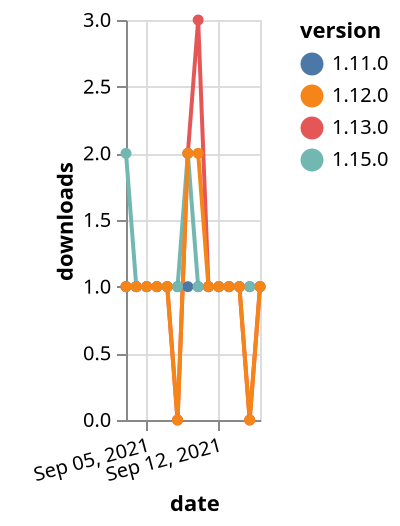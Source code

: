 {"$schema": "https://vega.github.io/schema/vega-lite/v5.json", "description": "A simple bar chart with embedded data.", "data": {"values": [{"date": "2021-09-03", "total": 218, "delta": 1, "version": "1.11.0"}, {"date": "2021-09-04", "total": 219, "delta": 1, "version": "1.11.0"}, {"date": "2021-09-05", "total": 220, "delta": 1, "version": "1.11.0"}, {"date": "2021-09-06", "total": 221, "delta": 1, "version": "1.11.0"}, {"date": "2021-09-07", "total": 222, "delta": 1, "version": "1.11.0"}, {"date": "2021-09-08", "total": 223, "delta": 1, "version": "1.11.0"}, {"date": "2021-09-09", "total": 224, "delta": 1, "version": "1.11.0"}, {"date": "2021-09-10", "total": 225, "delta": 1, "version": "1.11.0"}, {"date": "2021-09-11", "total": 226, "delta": 1, "version": "1.11.0"}, {"date": "2021-09-12", "total": 227, "delta": 1, "version": "1.11.0"}, {"date": "2021-09-13", "total": 228, "delta": 1, "version": "1.11.0"}, {"date": "2021-09-14", "total": 229, "delta": 1, "version": "1.11.0"}, {"date": "2021-09-15", "total": 230, "delta": 1, "version": "1.11.0"}, {"date": "2021-09-16", "total": 231, "delta": 1, "version": "1.11.0"}, {"date": "2021-09-03", "total": 289, "delta": 1, "version": "1.13.0"}, {"date": "2021-09-04", "total": 290, "delta": 1, "version": "1.13.0"}, {"date": "2021-09-05", "total": 291, "delta": 1, "version": "1.13.0"}, {"date": "2021-09-06", "total": 292, "delta": 1, "version": "1.13.0"}, {"date": "2021-09-07", "total": 293, "delta": 1, "version": "1.13.0"}, {"date": "2021-09-08", "total": 293, "delta": 0, "version": "1.13.0"}, {"date": "2021-09-09", "total": 295, "delta": 2, "version": "1.13.0"}, {"date": "2021-09-10", "total": 298, "delta": 3, "version": "1.13.0"}, {"date": "2021-09-11", "total": 299, "delta": 1, "version": "1.13.0"}, {"date": "2021-09-12", "total": 300, "delta": 1, "version": "1.13.0"}, {"date": "2021-09-13", "total": 301, "delta": 1, "version": "1.13.0"}, {"date": "2021-09-14", "total": 302, "delta": 1, "version": "1.13.0"}, {"date": "2021-09-15", "total": 302, "delta": 0, "version": "1.13.0"}, {"date": "2021-09-16", "total": 303, "delta": 1, "version": "1.13.0"}, {"date": "2021-09-03", "total": 109, "delta": 2, "version": "1.15.0"}, {"date": "2021-09-04", "total": 110, "delta": 1, "version": "1.15.0"}, {"date": "2021-09-05", "total": 111, "delta": 1, "version": "1.15.0"}, {"date": "2021-09-06", "total": 112, "delta": 1, "version": "1.15.0"}, {"date": "2021-09-07", "total": 113, "delta": 1, "version": "1.15.0"}, {"date": "2021-09-08", "total": 114, "delta": 1, "version": "1.15.0"}, {"date": "2021-09-09", "total": 116, "delta": 2, "version": "1.15.0"}, {"date": "2021-09-10", "total": 117, "delta": 1, "version": "1.15.0"}, {"date": "2021-09-11", "total": 118, "delta": 1, "version": "1.15.0"}, {"date": "2021-09-12", "total": 119, "delta": 1, "version": "1.15.0"}, {"date": "2021-09-13", "total": 120, "delta": 1, "version": "1.15.0"}, {"date": "2021-09-14", "total": 121, "delta": 1, "version": "1.15.0"}, {"date": "2021-09-15", "total": 122, "delta": 1, "version": "1.15.0"}, {"date": "2021-09-16", "total": 123, "delta": 1, "version": "1.15.0"}, {"date": "2021-09-03", "total": 172, "delta": 1, "version": "1.12.0"}, {"date": "2021-09-04", "total": 173, "delta": 1, "version": "1.12.0"}, {"date": "2021-09-05", "total": 174, "delta": 1, "version": "1.12.0"}, {"date": "2021-09-06", "total": 175, "delta": 1, "version": "1.12.0"}, {"date": "2021-09-07", "total": 176, "delta": 1, "version": "1.12.0"}, {"date": "2021-09-08", "total": 176, "delta": 0, "version": "1.12.0"}, {"date": "2021-09-09", "total": 178, "delta": 2, "version": "1.12.0"}, {"date": "2021-09-10", "total": 180, "delta": 2, "version": "1.12.0"}, {"date": "2021-09-11", "total": 181, "delta": 1, "version": "1.12.0"}, {"date": "2021-09-12", "total": 182, "delta": 1, "version": "1.12.0"}, {"date": "2021-09-13", "total": 183, "delta": 1, "version": "1.12.0"}, {"date": "2021-09-14", "total": 184, "delta": 1, "version": "1.12.0"}, {"date": "2021-09-15", "total": 184, "delta": 0, "version": "1.12.0"}, {"date": "2021-09-16", "total": 185, "delta": 1, "version": "1.12.0"}]}, "width": "container", "mark": {"type": "line", "point": {"filled": true}}, "encoding": {"x": {"field": "date", "type": "temporal", "timeUnit": "yearmonthdate", "title": "date", "axis": {"labelAngle": -15}}, "y": {"field": "delta", "type": "quantitative", "title": "downloads"}, "color": {"field": "version", "type": "nominal"}, "tooltip": {"field": "delta"}}}